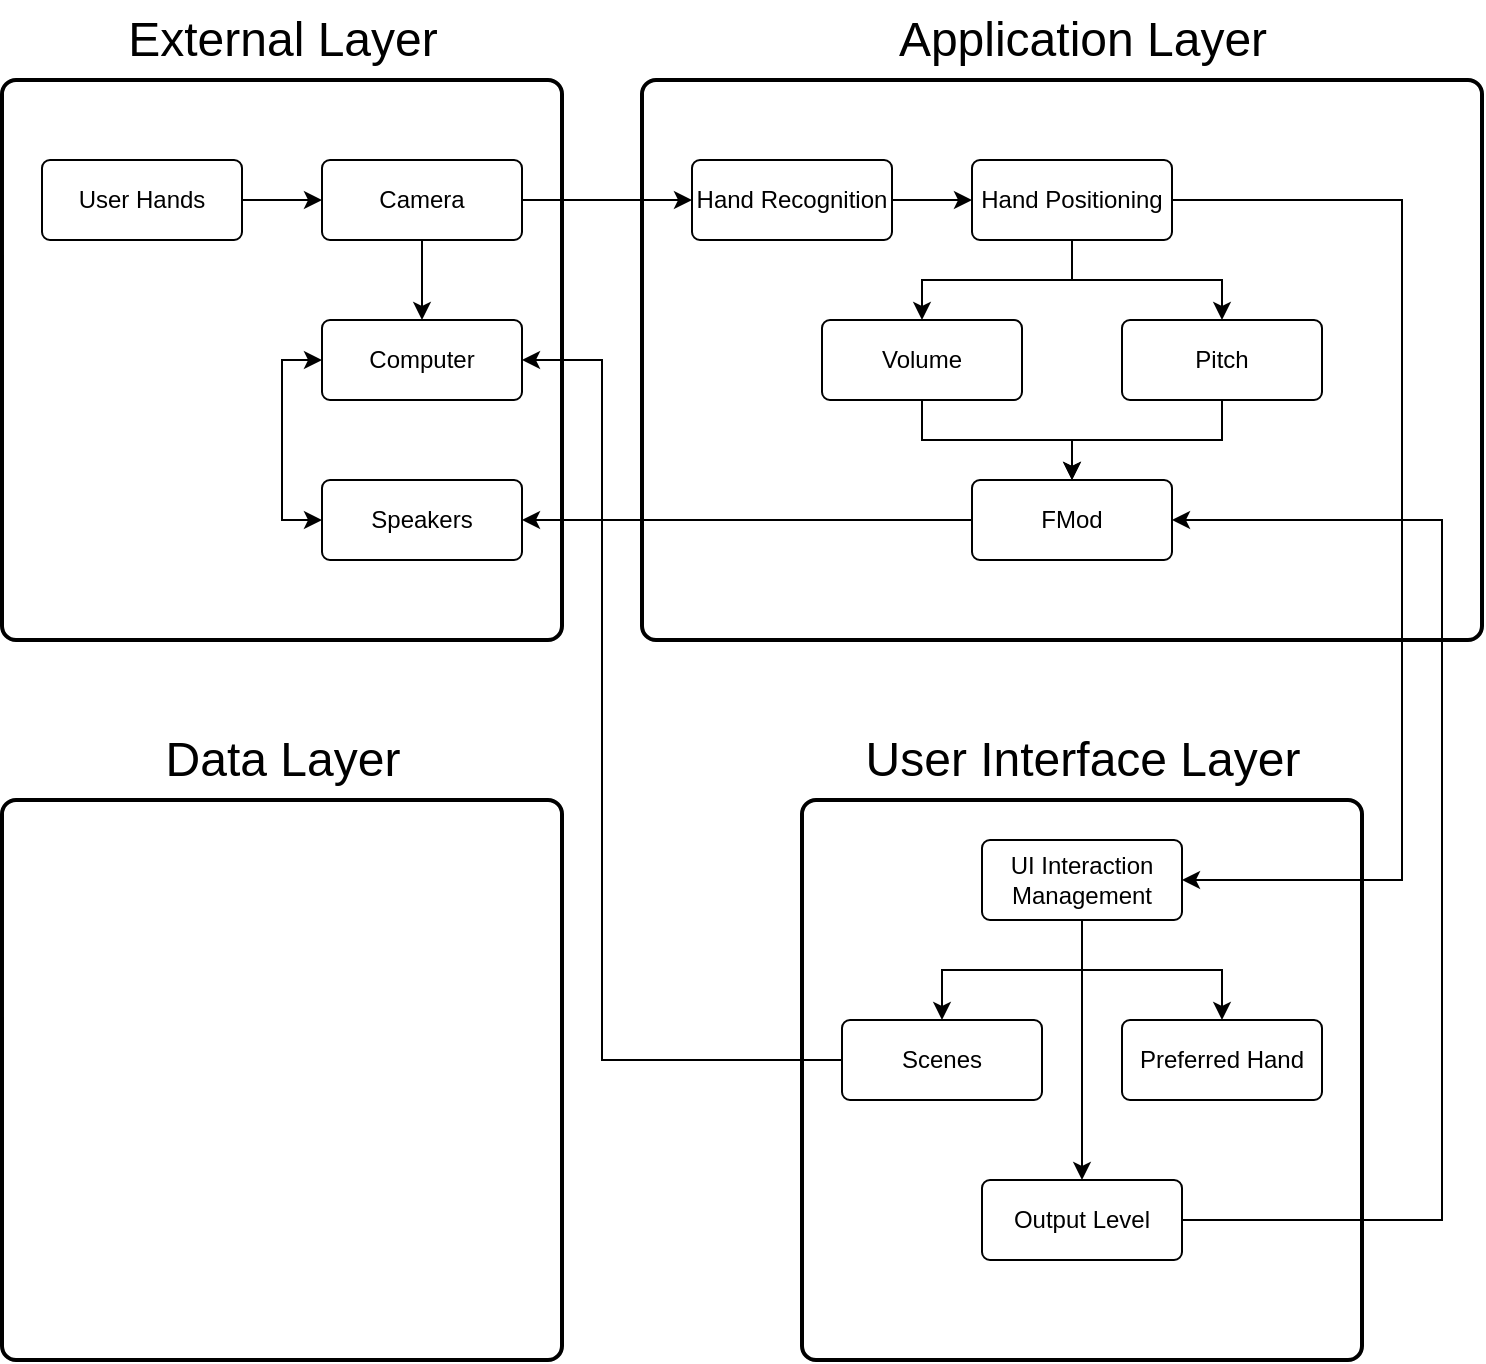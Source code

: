 <mxfile version="22.0.3" type="device">
  <diagram name="Page-1" id="LEXb_ttWhWl4YeIHm3j4">
    <mxGraphModel dx="1195" dy="712" grid="1" gridSize="10" guides="1" tooltips="1" connect="1" arrows="1" fold="1" page="1" pageScale="1" pageWidth="850" pageHeight="1100" math="0" shadow="0">
      <root>
        <mxCell id="0" />
        <mxCell id="1" parent="0" />
        <mxCell id="TWN6T32CvvO4F5ITkg9Y-58" value="" style="rounded=1;whiteSpace=wrap;html=1;absoluteArcSize=1;arcSize=14;strokeWidth=2;" vertex="1" parent="1">
          <mxGeometry x="480" y="440" width="280" height="280" as="geometry" />
        </mxCell>
        <mxCell id="TWN6T32CvvO4F5ITkg9Y-31" value="" style="rounded=1;whiteSpace=wrap;html=1;absoluteArcSize=1;arcSize=14;strokeWidth=2;" vertex="1" parent="1">
          <mxGeometry x="400" y="80" width="420" height="280" as="geometry" />
        </mxCell>
        <mxCell id="TWN6T32CvvO4F5ITkg9Y-43" value="" style="rounded=1;whiteSpace=wrap;html=1;absoluteArcSize=1;arcSize=14;strokeWidth=2;" vertex="1" parent="1">
          <mxGeometry x="80" y="80" width="280" height="280" as="geometry" />
        </mxCell>
        <mxCell id="TWN6T32CvvO4F5ITkg9Y-77" value="" style="rounded=1;whiteSpace=wrap;html=1;absoluteArcSize=1;arcSize=14;strokeWidth=2;" vertex="1" parent="1">
          <mxGeometry x="80" y="440" width="280" height="280" as="geometry" />
        </mxCell>
        <mxCell id="TWN6T32CvvO4F5ITkg9Y-8" value="Application Layer" style="text;html=1;align=center;verticalAlign=middle;resizable=0;points=[];autosize=1;strokeColor=none;fillColor=none;fontSize=24;" vertex="1" parent="1">
          <mxGeometry x="515" y="40" width="210" height="40" as="geometry" />
        </mxCell>
        <mxCell id="TWN6T32CvvO4F5ITkg9Y-9" value="External Layer" style="text;html=1;align=center;verticalAlign=middle;resizable=0;points=[];autosize=1;strokeColor=none;fillColor=none;fontSize=24;" vertex="1" parent="1">
          <mxGeometry x="130" y="40" width="180" height="40" as="geometry" />
        </mxCell>
        <mxCell id="TWN6T32CvvO4F5ITkg9Y-73" style="edgeStyle=orthogonalEdgeStyle;rounded=0;orthogonalLoop=1;jettySize=auto;html=1;entryX=0.5;entryY=0;entryDx=0;entryDy=0;" edge="1" parent="1" source="TWN6T32CvvO4F5ITkg9Y-33" target="TWN6T32CvvO4F5ITkg9Y-63">
          <mxGeometry relative="1" as="geometry" />
        </mxCell>
        <mxCell id="TWN6T32CvvO4F5ITkg9Y-74" style="edgeStyle=orthogonalEdgeStyle;rounded=0;orthogonalLoop=1;jettySize=auto;html=1;entryX=0.5;entryY=0;entryDx=0;entryDy=0;" edge="1" parent="1" source="TWN6T32CvvO4F5ITkg9Y-33" target="TWN6T32CvvO4F5ITkg9Y-62">
          <mxGeometry relative="1" as="geometry" />
        </mxCell>
        <mxCell id="TWN6T32CvvO4F5ITkg9Y-82" style="edgeStyle=orthogonalEdgeStyle;rounded=0;orthogonalLoop=1;jettySize=auto;html=1;" edge="1" parent="1" source="TWN6T32CvvO4F5ITkg9Y-33" target="TWN6T32CvvO4F5ITkg9Y-81">
          <mxGeometry relative="1" as="geometry">
            <Array as="points">
              <mxPoint x="780" y="140" />
              <mxPoint x="780" y="480" />
            </Array>
          </mxGeometry>
        </mxCell>
        <mxCell id="TWN6T32CvvO4F5ITkg9Y-33" value="Hand Positioning" style="rounded=1;arcSize=10;whiteSpace=wrap;html=1;align=center;" vertex="1" parent="1">
          <mxGeometry x="565" y="120" width="100" height="40" as="geometry" />
        </mxCell>
        <mxCell id="TWN6T32CvvO4F5ITkg9Y-35" value="Speakers" style="rounded=1;arcSize=10;whiteSpace=wrap;html=1;align=center;" vertex="1" parent="1">
          <mxGeometry x="240" y="280" width="100" height="40" as="geometry" />
        </mxCell>
        <mxCell id="TWN6T32CvvO4F5ITkg9Y-86" style="edgeStyle=orthogonalEdgeStyle;rounded=0;orthogonalLoop=1;jettySize=auto;html=1;entryX=0;entryY=0.5;entryDx=0;entryDy=0;startArrow=classic;startFill=1;" edge="1" parent="1" source="TWN6T32CvvO4F5ITkg9Y-36" target="TWN6T32CvvO4F5ITkg9Y-35">
          <mxGeometry relative="1" as="geometry">
            <Array as="points">
              <mxPoint x="220" y="220" />
              <mxPoint x="220" y="300" />
            </Array>
          </mxGeometry>
        </mxCell>
        <mxCell id="TWN6T32CvvO4F5ITkg9Y-36" value="Computer" style="rounded=1;arcSize=10;whiteSpace=wrap;html=1;align=center;" vertex="1" parent="1">
          <mxGeometry x="240" y="200" width="100" height="40" as="geometry" />
        </mxCell>
        <mxCell id="TWN6T32CvvO4F5ITkg9Y-53" style="edgeStyle=orthogonalEdgeStyle;rounded=0;orthogonalLoop=1;jettySize=auto;html=1;entryX=0;entryY=0.5;entryDx=0;entryDy=0;" edge="1" parent="1" source="TWN6T32CvvO4F5ITkg9Y-37" target="TWN6T32CvvO4F5ITkg9Y-38">
          <mxGeometry relative="1" as="geometry" />
        </mxCell>
        <mxCell id="TWN6T32CvvO4F5ITkg9Y-68" style="edgeStyle=orthogonalEdgeStyle;rounded=0;orthogonalLoop=1;jettySize=auto;html=1;entryX=0.5;entryY=0;entryDx=0;entryDy=0;" edge="1" parent="1" source="TWN6T32CvvO4F5ITkg9Y-37" target="TWN6T32CvvO4F5ITkg9Y-36">
          <mxGeometry relative="1" as="geometry" />
        </mxCell>
        <mxCell id="TWN6T32CvvO4F5ITkg9Y-37" value="Camera" style="rounded=1;arcSize=10;whiteSpace=wrap;html=1;align=center;" vertex="1" parent="1">
          <mxGeometry x="240" y="120" width="100" height="40" as="geometry" />
        </mxCell>
        <mxCell id="TWN6T32CvvO4F5ITkg9Y-49" style="edgeStyle=orthogonalEdgeStyle;rounded=0;orthogonalLoop=1;jettySize=auto;html=1;entryX=0;entryY=0.5;entryDx=0;entryDy=0;" edge="1" parent="1" source="TWN6T32CvvO4F5ITkg9Y-38" target="TWN6T32CvvO4F5ITkg9Y-33">
          <mxGeometry relative="1" as="geometry" />
        </mxCell>
        <mxCell id="TWN6T32CvvO4F5ITkg9Y-38" value="Hand Recognition" style="rounded=1;arcSize=10;whiteSpace=wrap;html=1;align=center;" vertex="1" parent="1">
          <mxGeometry x="425" y="120" width="100" height="40" as="geometry" />
        </mxCell>
        <mxCell id="TWN6T32CvvO4F5ITkg9Y-52" style="edgeStyle=orthogonalEdgeStyle;rounded=0;orthogonalLoop=1;jettySize=auto;html=1;entryX=1;entryY=0.5;entryDx=0;entryDy=0;" edge="1" parent="1" source="TWN6T32CvvO4F5ITkg9Y-41" target="TWN6T32CvvO4F5ITkg9Y-35">
          <mxGeometry relative="1" as="geometry" />
        </mxCell>
        <mxCell id="TWN6T32CvvO4F5ITkg9Y-41" value="FMod" style="rounded=1;arcSize=10;whiteSpace=wrap;html=1;align=center;" vertex="1" parent="1">
          <mxGeometry x="565" y="280" width="100" height="40" as="geometry" />
        </mxCell>
        <mxCell id="TWN6T32CvvO4F5ITkg9Y-59" value="User Interface Layer" style="text;html=1;align=center;verticalAlign=middle;resizable=0;points=[];autosize=1;strokeColor=none;fillColor=none;fontSize=24;" vertex="1" parent="1">
          <mxGeometry x="500" y="400" width="240" height="40" as="geometry" />
        </mxCell>
        <mxCell id="TWN6T32CvvO4F5ITkg9Y-76" style="edgeStyle=orthogonalEdgeStyle;rounded=0;orthogonalLoop=1;jettySize=auto;html=1;entryX=0.5;entryY=0;entryDx=0;entryDy=0;" edge="1" parent="1" source="TWN6T32CvvO4F5ITkg9Y-62" target="TWN6T32CvvO4F5ITkg9Y-41">
          <mxGeometry relative="1" as="geometry" />
        </mxCell>
        <mxCell id="TWN6T32CvvO4F5ITkg9Y-62" value="Pitch" style="rounded=1;arcSize=10;whiteSpace=wrap;html=1;align=center;" vertex="1" parent="1">
          <mxGeometry x="640" y="200" width="100" height="40" as="geometry" />
        </mxCell>
        <mxCell id="TWN6T32CvvO4F5ITkg9Y-75" style="edgeStyle=orthogonalEdgeStyle;rounded=0;orthogonalLoop=1;jettySize=auto;html=1;entryX=0.5;entryY=0;entryDx=0;entryDy=0;" edge="1" parent="1" source="TWN6T32CvvO4F5ITkg9Y-63" target="TWN6T32CvvO4F5ITkg9Y-41">
          <mxGeometry relative="1" as="geometry" />
        </mxCell>
        <mxCell id="TWN6T32CvvO4F5ITkg9Y-63" value="Volume" style="rounded=1;arcSize=10;whiteSpace=wrap;html=1;align=center;" vertex="1" parent="1">
          <mxGeometry x="490" y="200" width="100" height="40" as="geometry" />
        </mxCell>
        <mxCell id="TWN6T32CvvO4F5ITkg9Y-87" style="edgeStyle=orthogonalEdgeStyle;rounded=0;orthogonalLoop=1;jettySize=auto;html=1;" edge="1" parent="1" source="TWN6T32CvvO4F5ITkg9Y-64" target="TWN6T32CvvO4F5ITkg9Y-36">
          <mxGeometry relative="1" as="geometry">
            <Array as="points">
              <mxPoint x="380" y="570" />
              <mxPoint x="380" y="220" />
            </Array>
          </mxGeometry>
        </mxCell>
        <mxCell id="TWN6T32CvvO4F5ITkg9Y-64" value="Scenes" style="rounded=1;arcSize=10;whiteSpace=wrap;html=1;align=center;" vertex="1" parent="1">
          <mxGeometry x="500" y="550" width="100" height="40" as="geometry" />
        </mxCell>
        <mxCell id="TWN6T32CvvO4F5ITkg9Y-67" style="edgeStyle=orthogonalEdgeStyle;rounded=0;orthogonalLoop=1;jettySize=auto;html=1;entryX=0;entryY=0.5;entryDx=0;entryDy=0;" edge="1" parent="1" source="TWN6T32CvvO4F5ITkg9Y-66" target="TWN6T32CvvO4F5ITkg9Y-37">
          <mxGeometry relative="1" as="geometry" />
        </mxCell>
        <mxCell id="TWN6T32CvvO4F5ITkg9Y-66" value="User Hands" style="rounded=1;arcSize=10;whiteSpace=wrap;html=1;align=center;" vertex="1" parent="1">
          <mxGeometry x="100" y="120" width="100" height="40" as="geometry" />
        </mxCell>
        <mxCell id="TWN6T32CvvO4F5ITkg9Y-78" value="Data Layer" style="text;html=1;align=center;verticalAlign=middle;resizable=0;points=[];autosize=1;strokeColor=none;fillColor=none;fontSize=24;" vertex="1" parent="1">
          <mxGeometry x="150" y="400" width="140" height="40" as="geometry" />
        </mxCell>
        <mxCell id="TWN6T32CvvO4F5ITkg9Y-90" style="edgeStyle=orthogonalEdgeStyle;rounded=0;orthogonalLoop=1;jettySize=auto;html=1;entryX=1;entryY=0.5;entryDx=0;entryDy=0;" edge="1" parent="1" source="TWN6T32CvvO4F5ITkg9Y-80" target="TWN6T32CvvO4F5ITkg9Y-41">
          <mxGeometry relative="1" as="geometry">
            <Array as="points">
              <mxPoint x="800" y="650" />
              <mxPoint x="800" y="300" />
            </Array>
          </mxGeometry>
        </mxCell>
        <mxCell id="TWN6T32CvvO4F5ITkg9Y-80" value="Output Level" style="rounded=1;arcSize=10;whiteSpace=wrap;html=1;align=center;" vertex="1" parent="1">
          <mxGeometry x="570" y="630" width="100" height="40" as="geometry" />
        </mxCell>
        <mxCell id="TWN6T32CvvO4F5ITkg9Y-84" style="edgeStyle=orthogonalEdgeStyle;rounded=0;orthogonalLoop=1;jettySize=auto;html=1;" edge="1" parent="1" source="TWN6T32CvvO4F5ITkg9Y-81" target="TWN6T32CvvO4F5ITkg9Y-64">
          <mxGeometry relative="1" as="geometry" />
        </mxCell>
        <mxCell id="TWN6T32CvvO4F5ITkg9Y-85" style="edgeStyle=orthogonalEdgeStyle;rounded=0;orthogonalLoop=1;jettySize=auto;html=1;entryX=0.5;entryY=0;entryDx=0;entryDy=0;" edge="1" parent="1" source="TWN6T32CvvO4F5ITkg9Y-81" target="TWN6T32CvvO4F5ITkg9Y-80">
          <mxGeometry relative="1" as="geometry" />
        </mxCell>
        <mxCell id="TWN6T32CvvO4F5ITkg9Y-89" style="edgeStyle=orthogonalEdgeStyle;rounded=0;orthogonalLoop=1;jettySize=auto;html=1;entryX=0.5;entryY=0;entryDx=0;entryDy=0;" edge="1" parent="1" source="TWN6T32CvvO4F5ITkg9Y-81" target="TWN6T32CvvO4F5ITkg9Y-88">
          <mxGeometry relative="1" as="geometry" />
        </mxCell>
        <mxCell id="TWN6T32CvvO4F5ITkg9Y-81" value="UI Interaction Management" style="rounded=1;arcSize=10;whiteSpace=wrap;html=1;align=center;" vertex="1" parent="1">
          <mxGeometry x="570" y="460" width="100" height="40" as="geometry" />
        </mxCell>
        <mxCell id="TWN6T32CvvO4F5ITkg9Y-88" value="Preferred Hand" style="rounded=1;arcSize=10;whiteSpace=wrap;html=1;align=center;" vertex="1" parent="1">
          <mxGeometry x="640" y="550" width="100" height="40" as="geometry" />
        </mxCell>
      </root>
    </mxGraphModel>
  </diagram>
</mxfile>
